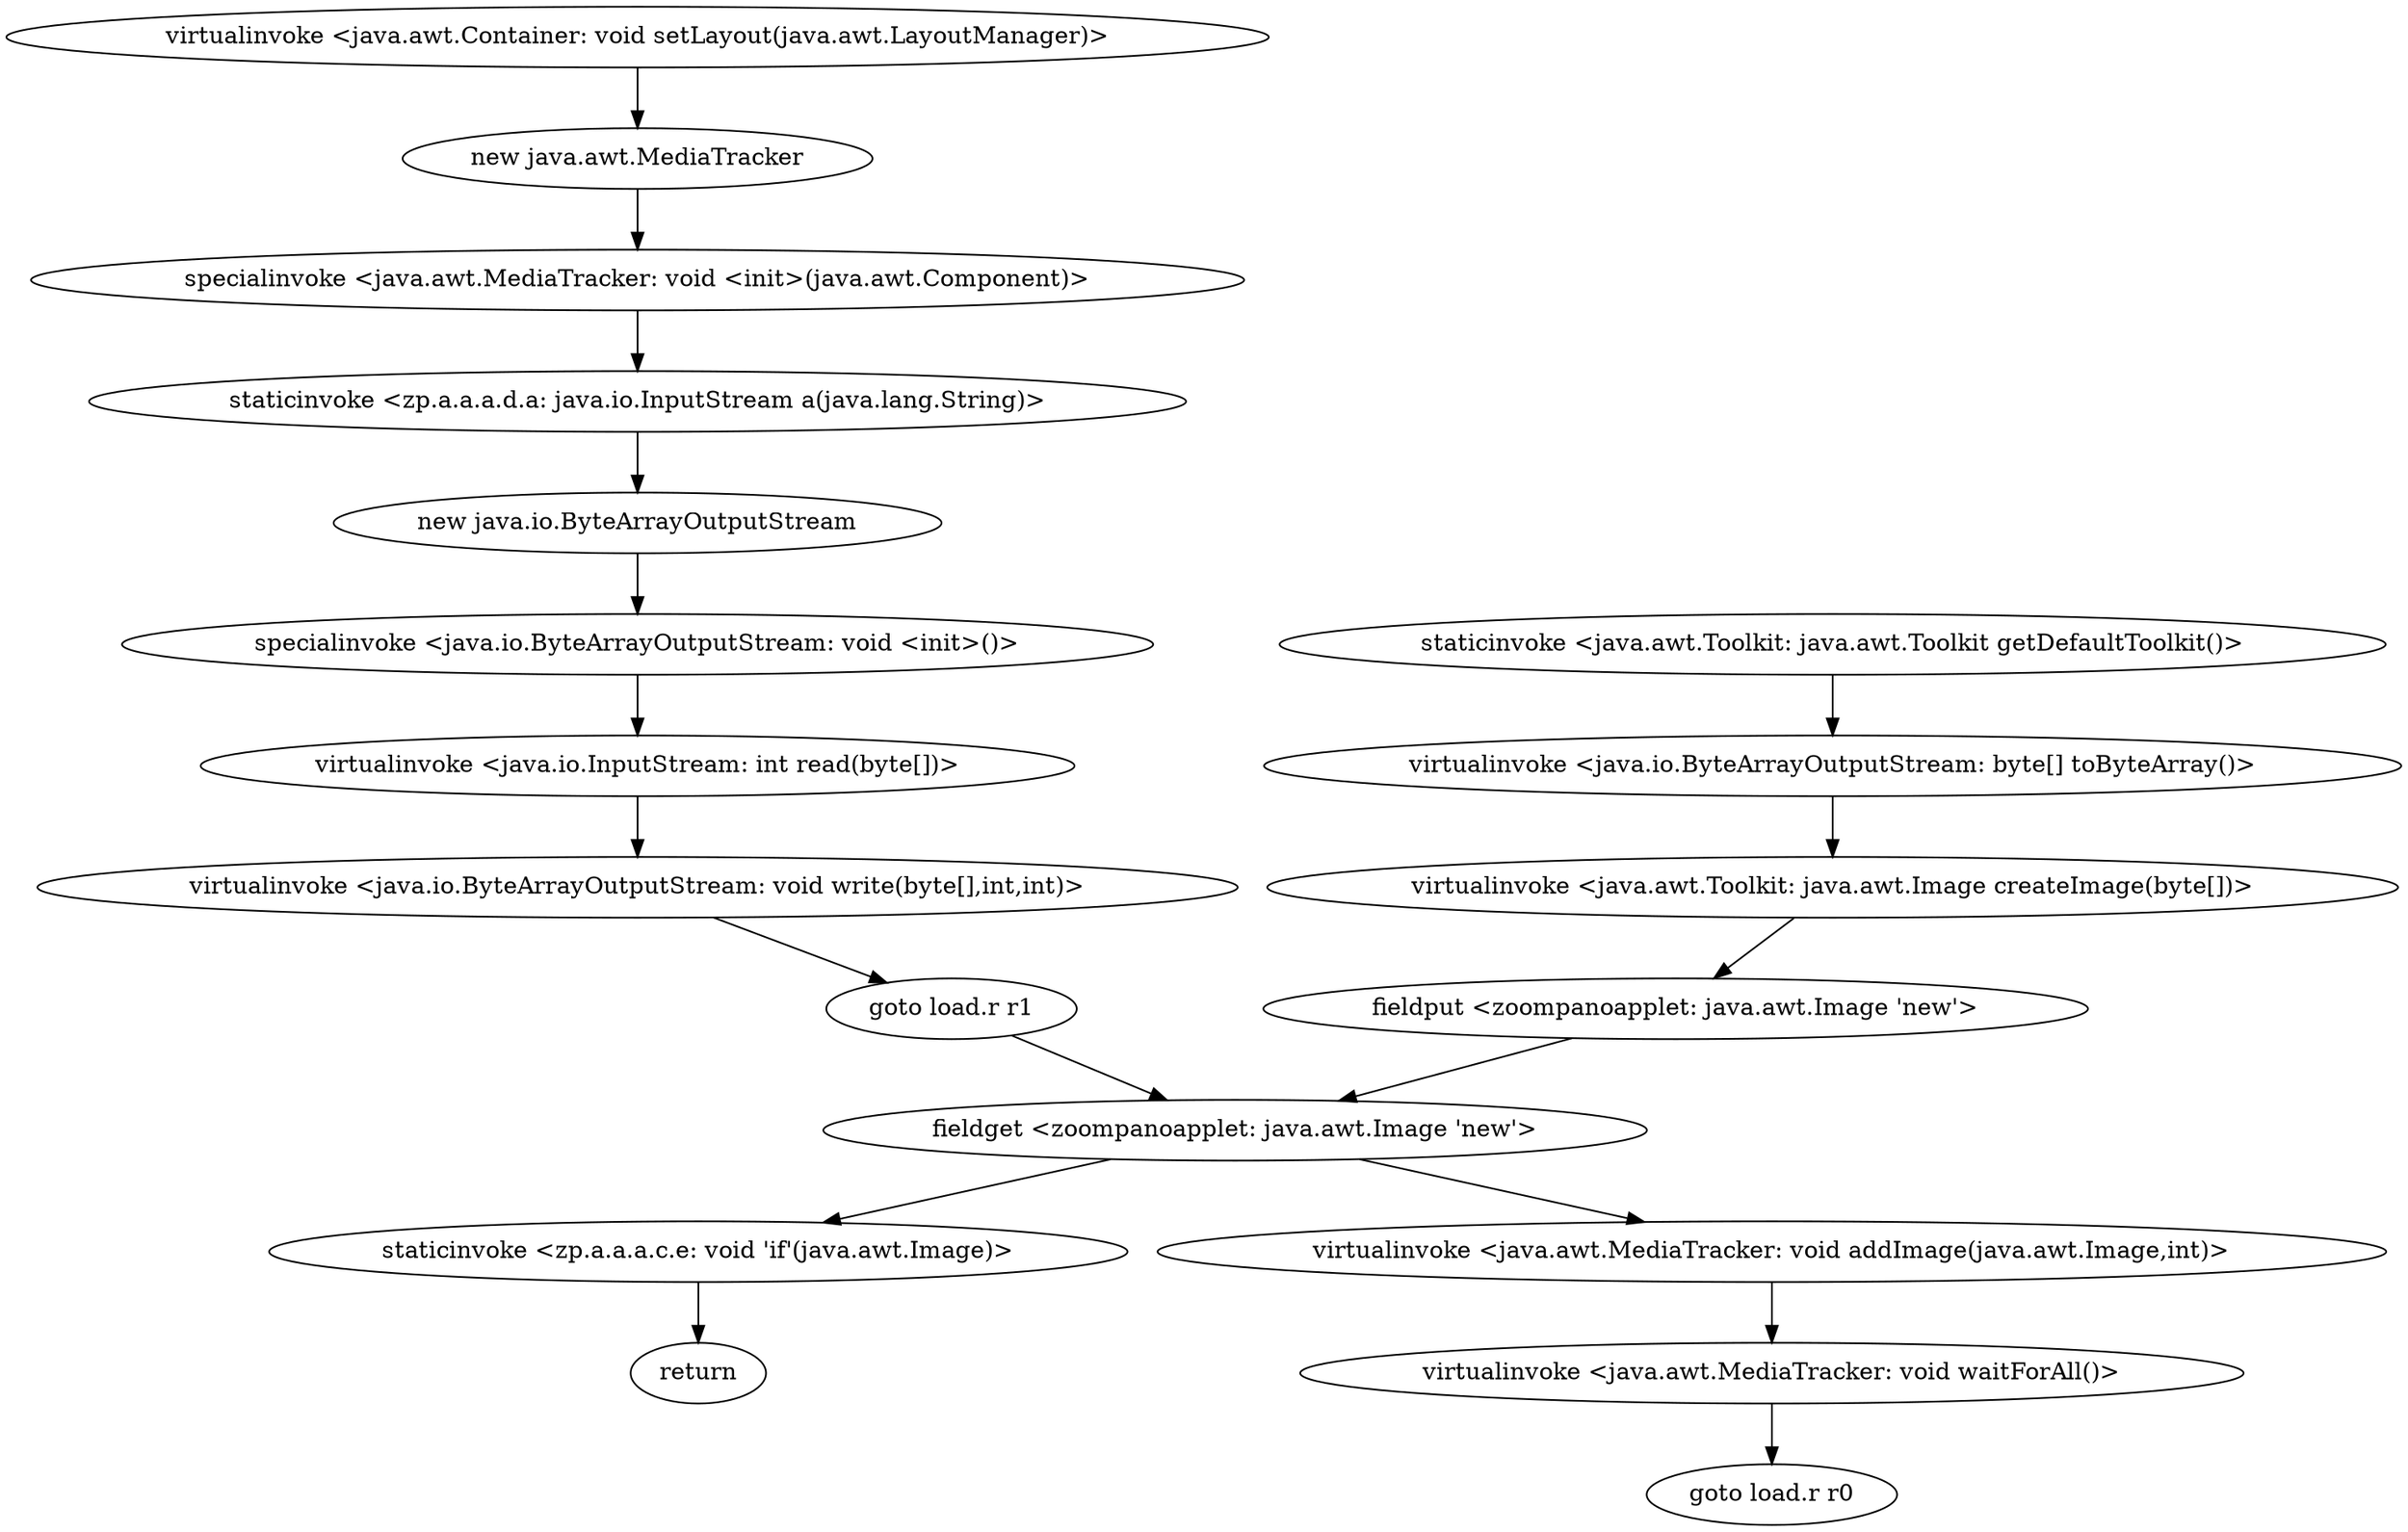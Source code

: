 digraph "" {
"virtualinvoke <java.awt.Container: void setLayout(java.awt.LayoutManager)>";
 "virtualinvoke <java.awt.Container: void setLayout(java.awt.LayoutManager)>"->"new java.awt.MediaTracker";
 "new java.awt.MediaTracker"->"specialinvoke <java.awt.MediaTracker: void <init>(java.awt.Component)>";
 "specialinvoke <java.awt.MediaTracker: void <init>(java.awt.Component)>"->"staticinvoke <zp.a.a.a.d.a: java.io.InputStream a(java.lang.String)>";
 "staticinvoke <zp.a.a.a.d.a: java.io.InputStream a(java.lang.String)>"->"new java.io.ByteArrayOutputStream";
 "new java.io.ByteArrayOutputStream"->"specialinvoke <java.io.ByteArrayOutputStream: void <init>()>";
 "specialinvoke <java.io.ByteArrayOutputStream: void <init>()>"->"virtualinvoke <java.io.InputStream: int read(byte[])>";
 "virtualinvoke <java.io.InputStream: int read(byte[])>"->"virtualinvoke <java.io.ByteArrayOutputStream: void write(byte[],int,int)>";
 "virtualinvoke <java.io.ByteArrayOutputStream: void write(byte[],int,int)>"->"goto load.r r1";
 "goto load.r r1"->"fieldget <zoompanoapplet: java.awt.Image 'new'>";
 "fieldget <zoompanoapplet: java.awt.Image 'new'>"->"staticinvoke <zp.a.a.a.c.e: void 'if'(java.awt.Image)>";
 "staticinvoke <zp.a.a.a.c.e: void 'if'(java.awt.Image)>"->"return";
"staticinvoke <java.awt.Toolkit: java.awt.Toolkit getDefaultToolkit()>";
 "staticinvoke <java.awt.Toolkit: java.awt.Toolkit getDefaultToolkit()>"->"virtualinvoke <java.io.ByteArrayOutputStream: byte[] toByteArray()>";
 "virtualinvoke <java.io.ByteArrayOutputStream: byte[] toByteArray()>"->"virtualinvoke <java.awt.Toolkit: java.awt.Image createImage(byte[])>";
 "virtualinvoke <java.awt.Toolkit: java.awt.Image createImage(byte[])>"->"fieldput <zoompanoapplet: java.awt.Image 'new'>";
 "fieldput <zoompanoapplet: java.awt.Image 'new'>"->"fieldget <zoompanoapplet: java.awt.Image 'new'>";
 "fieldget <zoompanoapplet: java.awt.Image 'new'>"->"virtualinvoke <java.awt.MediaTracker: void addImage(java.awt.Image,int)>";
 "virtualinvoke <java.awt.MediaTracker: void addImage(java.awt.Image,int)>"->"virtualinvoke <java.awt.MediaTracker: void waitForAll()>";
 "virtualinvoke <java.awt.MediaTracker: void waitForAll()>"->"goto load.r r0";
}
